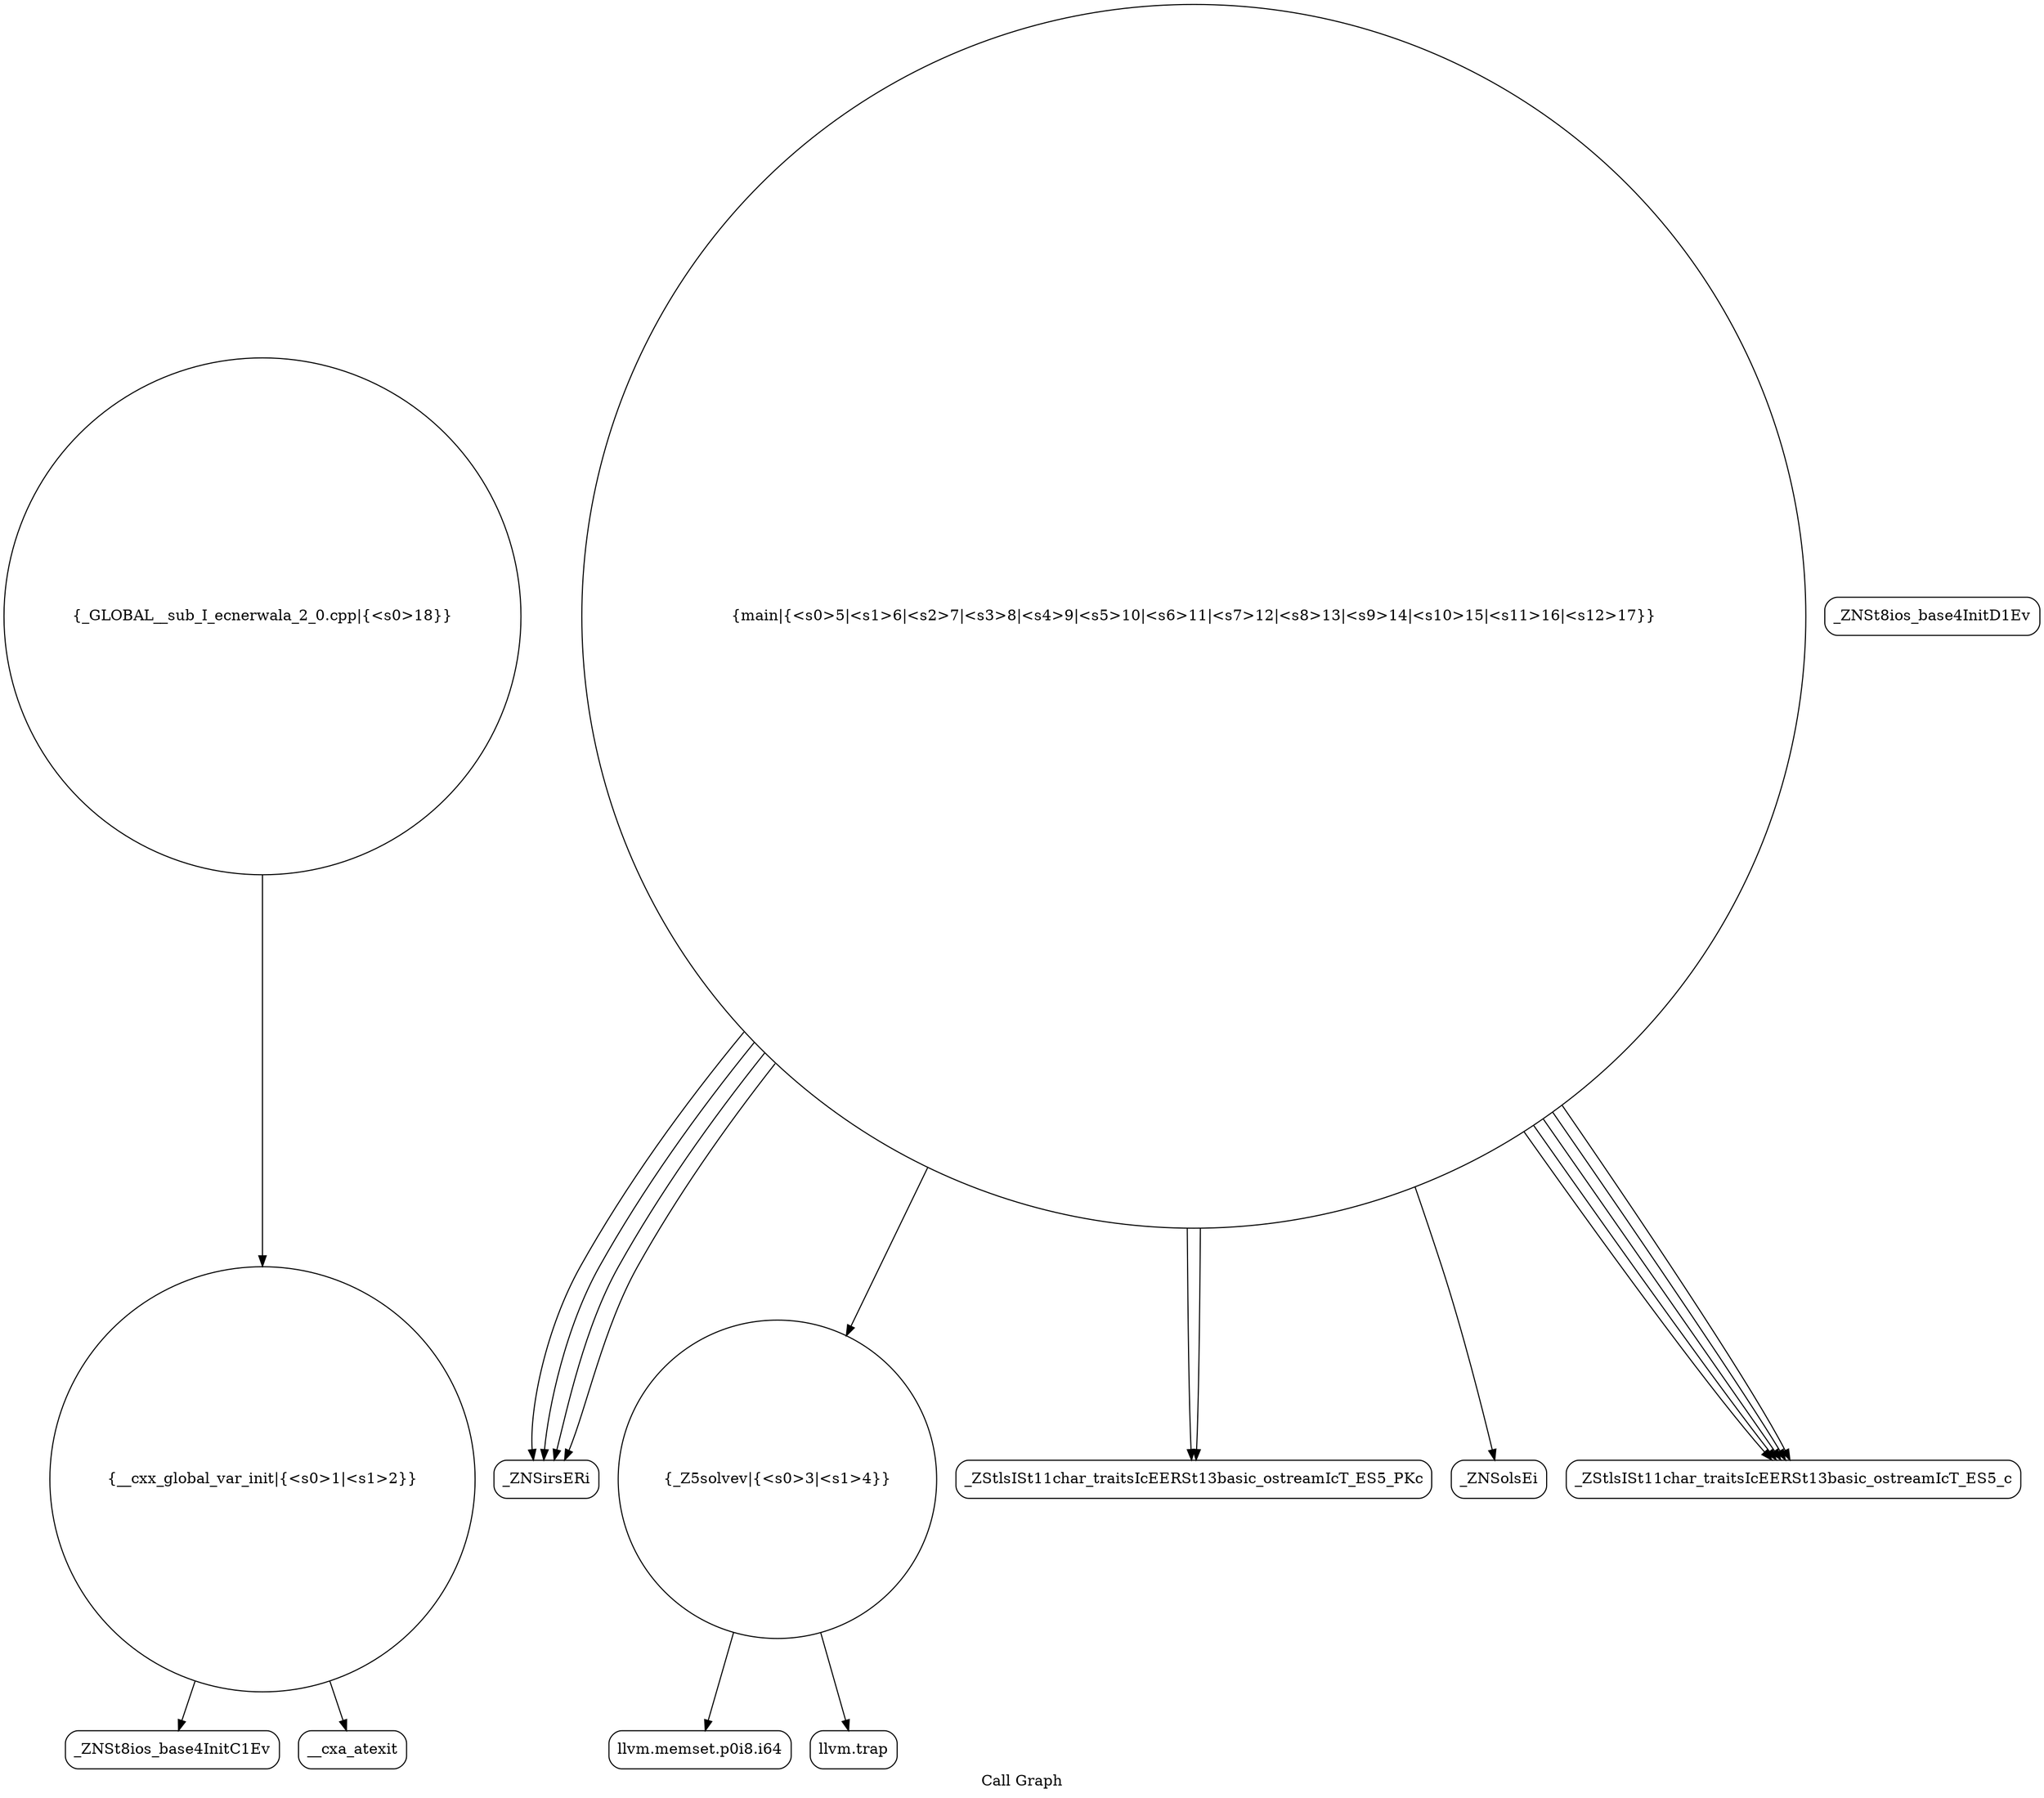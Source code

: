 digraph "Call Graph" {
	label="Call Graph";

	Node0x563f642f1bf0 [shape=record,shape=circle,label="{__cxx_global_var_init|{<s0>1|<s1>2}}"];
	Node0x563f642f1bf0:s0 -> Node0x563f642f2080[color=black];
	Node0x563f642f1bf0:s1 -> Node0x563f642f2180[color=black];
	Node0x563f642f2380 [shape=record,shape=circle,label="{main|{<s0>5|<s1>6|<s2>7|<s3>8|<s4>9|<s5>10|<s6>11|<s7>12|<s8>13|<s9>14|<s10>15|<s11>16|<s12>17}}"];
	Node0x563f642f2380:s0 -> Node0x563f642f2400[color=black];
	Node0x563f642f2380:s1 -> Node0x563f642f2400[color=black];
	Node0x563f642f2380:s2 -> Node0x563f642f2400[color=black];
	Node0x563f642f2380:s3 -> Node0x563f642f2400[color=black];
	Node0x563f642f2380:s4 -> Node0x563f642f2200[color=black];
	Node0x563f642f2380:s5 -> Node0x563f642f2500[color=black];
	Node0x563f642f2380:s6 -> Node0x563f642f2580[color=black];
	Node0x563f642f2380:s7 -> Node0x563f642f2480[color=black];
	Node0x563f642f2380:s8 -> Node0x563f642f2480[color=black];
	Node0x563f642f2380:s9 -> Node0x563f642f2480[color=black];
	Node0x563f642f2380:s10 -> Node0x563f642f2480[color=black];
	Node0x563f642f2380:s11 -> Node0x563f642f2500[color=black];
	Node0x563f642f2380:s12 -> Node0x563f642f2480[color=black];
	Node0x563f642f2100 [shape=record,shape=Mrecord,label="{_ZNSt8ios_base4InitD1Ev}"];
	Node0x563f642f2480 [shape=record,shape=Mrecord,label="{_ZStlsISt11char_traitsIcEERSt13basic_ostreamIcT_ES5_c}"];
	Node0x563f642f2200 [shape=record,shape=circle,label="{_Z5solvev|{<s0>3|<s1>4}}"];
	Node0x563f642f2200:s0 -> Node0x563f642f2280[color=black];
	Node0x563f642f2200:s1 -> Node0x563f642f2300[color=black];
	Node0x563f642f2580 [shape=record,shape=Mrecord,label="{_ZNSolsEi}"];
	Node0x563f642f2300 [shape=record,shape=Mrecord,label="{llvm.trap}"];
	Node0x563f642f2080 [shape=record,shape=Mrecord,label="{_ZNSt8ios_base4InitC1Ev}"];
	Node0x563f642f2400 [shape=record,shape=Mrecord,label="{_ZNSirsERi}"];
	Node0x563f642f2180 [shape=record,shape=Mrecord,label="{__cxa_atexit}"];
	Node0x563f642f2500 [shape=record,shape=Mrecord,label="{_ZStlsISt11char_traitsIcEERSt13basic_ostreamIcT_ES5_PKc}"];
	Node0x563f642f2280 [shape=record,shape=Mrecord,label="{llvm.memset.p0i8.i64}"];
	Node0x563f642f2600 [shape=record,shape=circle,label="{_GLOBAL__sub_I_ecnerwala_2_0.cpp|{<s0>18}}"];
	Node0x563f642f2600:s0 -> Node0x563f642f1bf0[color=black];
}
